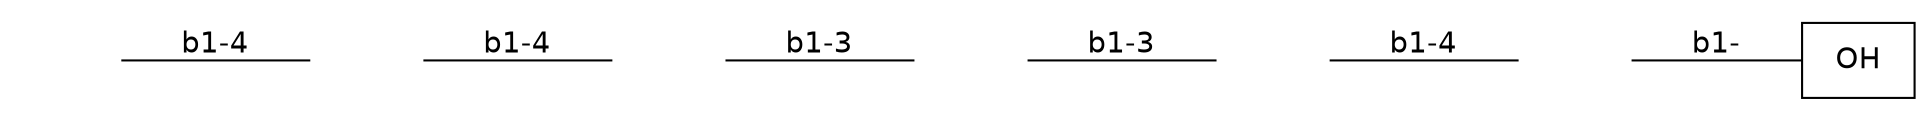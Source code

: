 graph G {graph [splines=false forcelabels=true  dpi=72];
node [ shape="none" fontname=DejaVuSans labelfontsize=12 forcelabels="true";
label="none" size=50 fixedsize="true" scale="true"];
edge [labelfontsize=12 fontname=DejaVuSans labeldistance=1.2 labelangle = 320.0];
rankdir=LR nodesep="0.05" ranksep="0.8";
1 [shape=box label="OH"]
2 [label="" height="0.7" image="includes/MolecularMetadata/Sugars/SNFG_Symbol_Images/DXyl.svg"];
2--1[label="b1-"];

3 [label="" height="0.7" image="includes/MolecularMetadata/Sugars/SNFG_Symbol_Images/DGal.svg"];
3--2[label="b1-4"];

4 [label="" height="0.7" image="includes/MolecularMetadata/Sugars/SNFG_Symbol_Images/DGal.svg"];
4--3[label="b1-3"];

5 [label="" height="0.7" image="includes/MolecularMetadata/Sugars/SNFG_Symbol_Images/DGlcA.svg"];
5--4[label="b1-3"];

6 [label="" height="0.7" image="includes/MolecularMetadata/Sugars/SNFG_Symbol_Images/DGlcA.svg"];
6--5[label="b1-4"];

7 [label="" height="0.7" image="includes/MolecularMetadata/Sugars/SNFG_Symbol_Images/DGlcNAc.svg"];
7--6[label="b1-4"];

}
